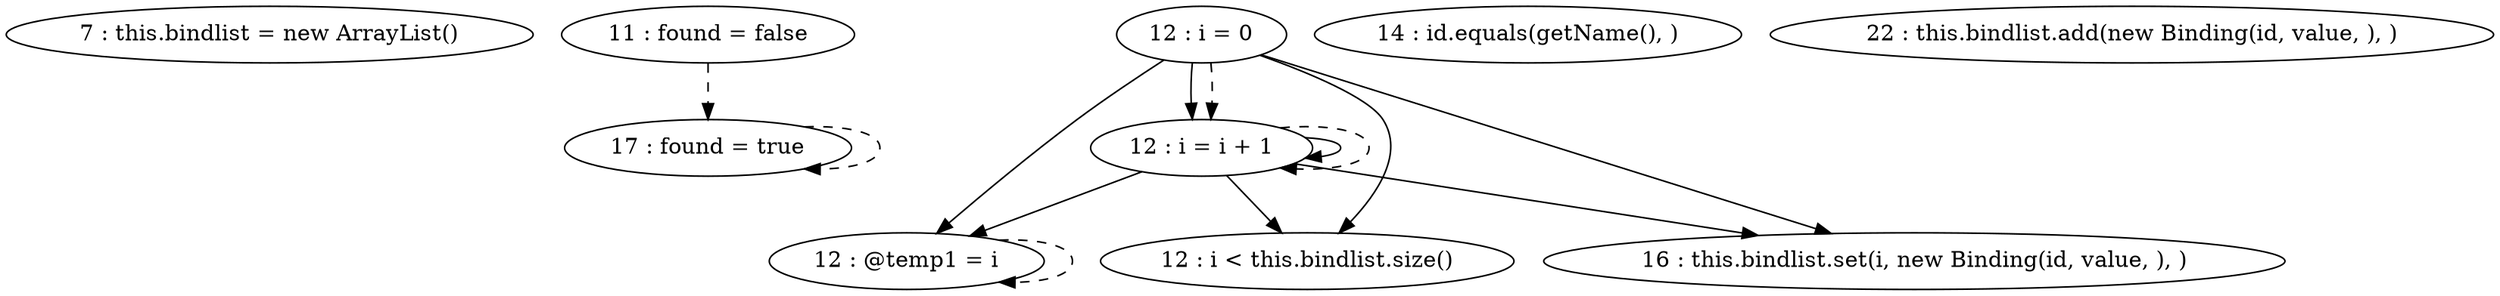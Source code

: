 digraph G {
"7 : this.bindlist = new ArrayList()"
"11 : found = false"
"11 : found = false" -> "17 : found = true" [style=dashed]
"12 : i = 0"
"12 : i = 0" -> "12 : @temp1 = i"
"12 : i = 0" -> "12 : i < this.bindlist.size()"
"12 : i = 0" -> "16 : this.bindlist.set(i, new Binding(id, value, ), )"
"12 : i = 0" -> "12 : i = i + 1"
"12 : i = 0" -> "12 : i = i + 1" [style=dashed]
"12 : i < this.bindlist.size()"
"14 : id.equals(getName(), )"
"16 : this.bindlist.set(i, new Binding(id, value, ), )"
"17 : found = true"
"17 : found = true" -> "17 : found = true" [style=dashed]
"12 : @temp1 = i"
"12 : @temp1 = i" -> "12 : @temp1 = i" [style=dashed]
"12 : i = i + 1"
"12 : i = i + 1" -> "12 : @temp1 = i"
"12 : i = i + 1" -> "12 : i < this.bindlist.size()"
"12 : i = i + 1" -> "16 : this.bindlist.set(i, new Binding(id, value, ), )"
"12 : i = i + 1" -> "12 : i = i + 1"
"12 : i = i + 1" -> "12 : i = i + 1" [style=dashed]
"22 : this.bindlist.add(new Binding(id, value, ), )"
}